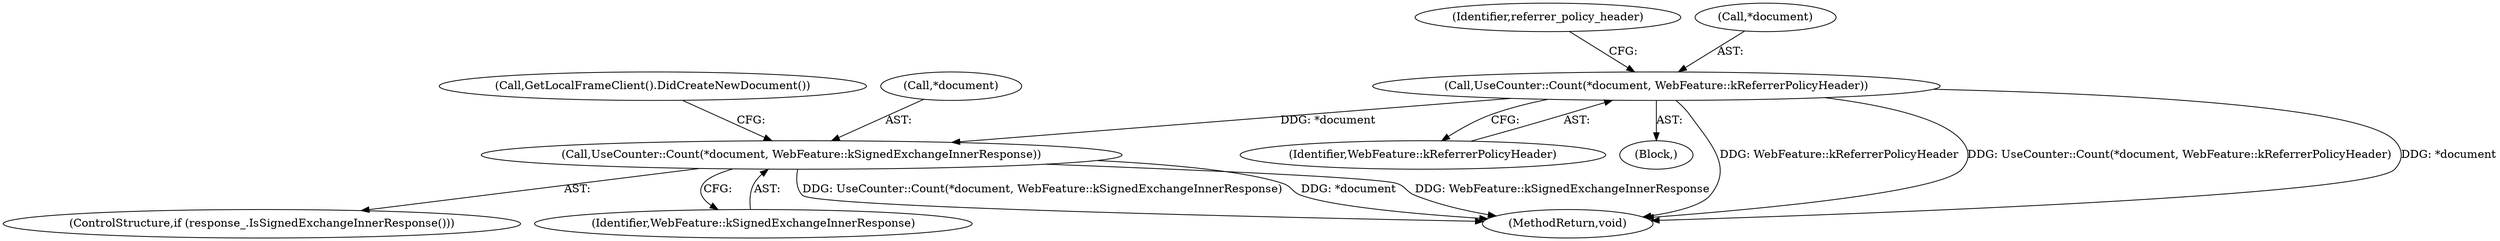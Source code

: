 digraph "0_Chrome_108147dfd1ea159fd3632ef92ccc4ab8952980c7_3@pointer" {
"1000173" [label="(Call,UseCounter::Count(*document, WebFeature::kReferrerPolicyHeader))"];
"1000181" [label="(Call,UseCounter::Count(*document, WebFeature::kSignedExchangeInnerResponse))"];
"1000178" [label="(Identifier,referrer_policy_header)"];
"1000176" [label="(Identifier,WebFeature::kReferrerPolicyHeader)"];
"1000174" [label="(Call,*document)"];
"1000179" [label="(ControlStructure,if (response_.IsSignedExchangeInnerResponse()))"];
"1000173" [label="(Call,UseCounter::Count(*document, WebFeature::kReferrerPolicyHeader))"];
"1000185" [label="(Call,GetLocalFrameClient().DidCreateNewDocument())"];
"1000172" [label="(Block,)"];
"1000181" [label="(Call,UseCounter::Count(*document, WebFeature::kSignedExchangeInnerResponse))"];
"1000184" [label="(Identifier,WebFeature::kSignedExchangeInnerResponse)"];
"1000182" [label="(Call,*document)"];
"1000186" [label="(MethodReturn,void)"];
"1000173" -> "1000172"  [label="AST: "];
"1000173" -> "1000176"  [label="CFG: "];
"1000174" -> "1000173"  [label="AST: "];
"1000176" -> "1000173"  [label="AST: "];
"1000178" -> "1000173"  [label="CFG: "];
"1000173" -> "1000186"  [label="DDG: WebFeature::kReferrerPolicyHeader"];
"1000173" -> "1000186"  [label="DDG: UseCounter::Count(*document, WebFeature::kReferrerPolicyHeader)"];
"1000173" -> "1000186"  [label="DDG: *document"];
"1000173" -> "1000181"  [label="DDG: *document"];
"1000181" -> "1000179"  [label="AST: "];
"1000181" -> "1000184"  [label="CFG: "];
"1000182" -> "1000181"  [label="AST: "];
"1000184" -> "1000181"  [label="AST: "];
"1000185" -> "1000181"  [label="CFG: "];
"1000181" -> "1000186"  [label="DDG: UseCounter::Count(*document, WebFeature::kSignedExchangeInnerResponse)"];
"1000181" -> "1000186"  [label="DDG: *document"];
"1000181" -> "1000186"  [label="DDG: WebFeature::kSignedExchangeInnerResponse"];
}
